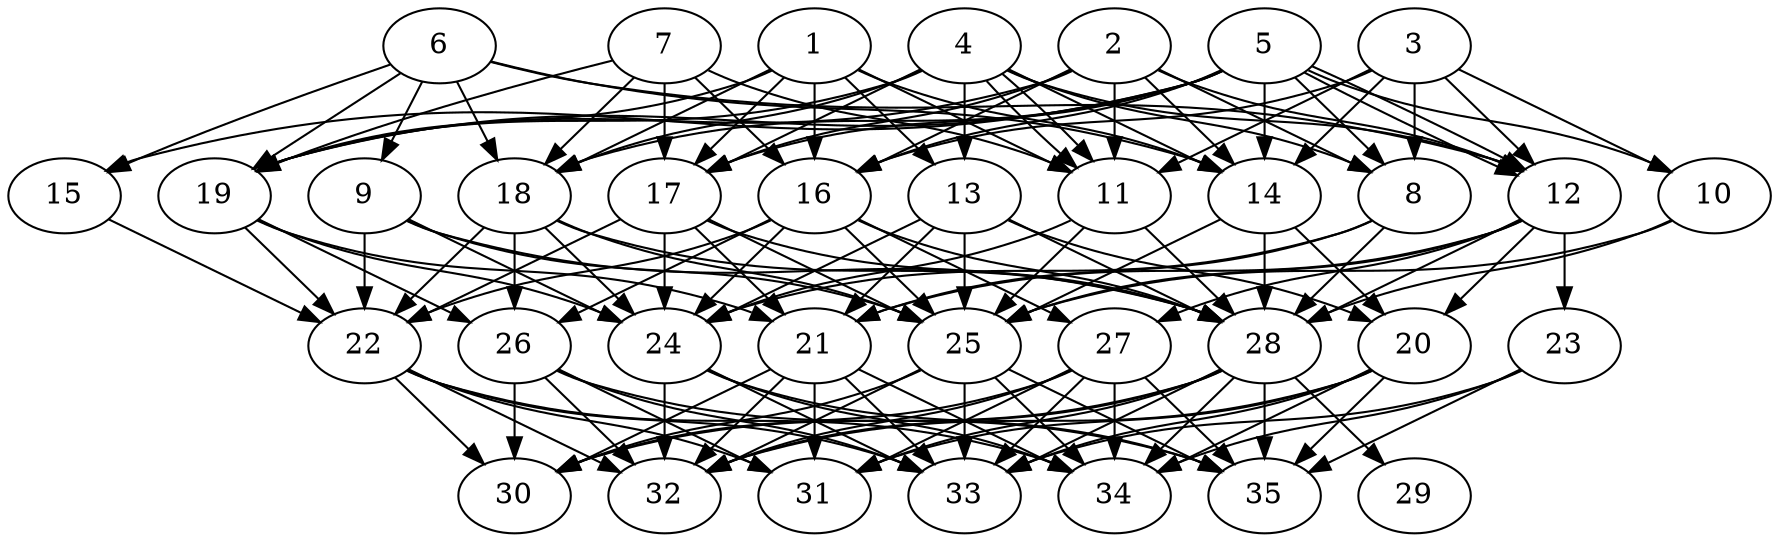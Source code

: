 // DAG automatically generated by daggen at Thu Oct  3 14:05:36 2019
// ./daggen --dot -n 35 --ccr 0.5 --fat 0.7 --regular 0.5 --density 0.9 --mindata 5242880 --maxdata 52428800 
digraph G {
  1 [size="40747008", alpha="0.09", expect_size="20373504"] 
  1 -> 11 [size ="20373504"]
  1 -> 13 [size ="20373504"]
  1 -> 14 [size ="20373504"]
  1 -> 16 [size ="20373504"]
  1 -> 17 [size ="20373504"]
  1 -> 18 [size ="20373504"]
  1 -> 19 [size ="20373504"]
  2 [size="89108480", alpha="0.09", expect_size="44554240"] 
  2 -> 8 [size ="44554240"]
  2 -> 11 [size ="44554240"]
  2 -> 12 [size ="44554240"]
  2 -> 14 [size ="44554240"]
  2 -> 16 [size ="44554240"]
  2 -> 17 [size ="44554240"]
  2 -> 19 [size ="44554240"]
  3 [size="37296128", alpha="0.19", expect_size="18648064"] 
  3 -> 8 [size ="18648064"]
  3 -> 10 [size ="18648064"]
  3 -> 11 [size ="18648064"]
  3 -> 12 [size ="18648064"]
  3 -> 14 [size ="18648064"]
  3 -> 16 [size ="18648064"]
  4 [size="87760896", alpha="0.09", expect_size="43880448"] 
  4 -> 8 [size ="43880448"]
  4 -> 11 [size ="43880448"]
  4 -> 11 [size ="43880448"]
  4 -> 12 [size ="43880448"]
  4 -> 13 [size ="43880448"]
  4 -> 14 [size ="43880448"]
  4 -> 17 [size ="43880448"]
  4 -> 18 [size ="43880448"]
  4 -> 19 [size ="43880448"]
  5 [size="66713600", alpha="0.08", expect_size="33356800"] 
  5 -> 8 [size ="33356800"]
  5 -> 10 [size ="33356800"]
  5 -> 12 [size ="33356800"]
  5 -> 12 [size ="33356800"]
  5 -> 14 [size ="33356800"]
  5 -> 15 [size ="33356800"]
  5 -> 16 [size ="33356800"]
  5 -> 17 [size ="33356800"]
  5 -> 18 [size ="33356800"]
  5 -> 19 [size ="33356800"]
  6 [size="19826688", alpha="0.12", expect_size="9913344"] 
  6 -> 9 [size ="9913344"]
  6 -> 12 [size ="9913344"]
  6 -> 14 [size ="9913344"]
  6 -> 15 [size ="9913344"]
  6 -> 18 [size ="9913344"]
  6 -> 19 [size ="9913344"]
  7 [size="57200640", alpha="0.05", expect_size="28600320"] 
  7 -> 11 [size ="28600320"]
  7 -> 16 [size ="28600320"]
  7 -> 17 [size ="28600320"]
  7 -> 18 [size ="28600320"]
  7 -> 19 [size ="28600320"]
  8 [size="18274304", alpha="0.12", expect_size="9137152"] 
  8 -> 21 [size ="9137152"]
  8 -> 24 [size ="9137152"]
  8 -> 28 [size ="9137152"]
  9 [size="16822272", alpha="0.14", expect_size="8411136"] 
  9 -> 22 [size ="8411136"]
  9 -> 24 [size ="8411136"]
  9 -> 25 [size ="8411136"]
  9 -> 28 [size ="8411136"]
  10 [size="26165248", alpha="0.20", expect_size="13082624"] 
  10 -> 25 [size ="13082624"]
  10 -> 28 [size ="13082624"]
  11 [size="100868096", alpha="0.09", expect_size="50434048"] 
  11 -> 24 [size ="50434048"]
  11 -> 25 [size ="50434048"]
  11 -> 28 [size ="50434048"]
  12 [size="49840128", alpha="0.17", expect_size="24920064"] 
  12 -> 20 [size ="24920064"]
  12 -> 21 [size ="24920064"]
  12 -> 23 [size ="24920064"]
  12 -> 25 [size ="24920064"]
  12 -> 27 [size ="24920064"]
  12 -> 28 [size ="24920064"]
  13 [size="90589184", alpha="0.07", expect_size="45294592"] 
  13 -> 20 [size ="45294592"]
  13 -> 21 [size ="45294592"]
  13 -> 24 [size ="45294592"]
  13 -> 25 [size ="45294592"]
  13 -> 28 [size ="45294592"]
  14 [size="86708224", alpha="0.11", expect_size="43354112"] 
  14 -> 20 [size ="43354112"]
  14 -> 25 [size ="43354112"]
  14 -> 28 [size ="43354112"]
  15 [size="36894720", alpha="0.11", expect_size="18447360"] 
  15 -> 22 [size ="18447360"]
  16 [size="76392448", alpha="0.05", expect_size="38196224"] 
  16 -> 22 [size ="38196224"]
  16 -> 24 [size ="38196224"]
  16 -> 25 [size ="38196224"]
  16 -> 26 [size ="38196224"]
  16 -> 27 [size ="38196224"]
  16 -> 28 [size ="38196224"]
  17 [size="37013504", alpha="0.05", expect_size="18506752"] 
  17 -> 21 [size ="18506752"]
  17 -> 22 [size ="18506752"]
  17 -> 24 [size ="18506752"]
  17 -> 25 [size ="18506752"]
  17 -> 28 [size ="18506752"]
  18 [size="60037120", alpha="0.20", expect_size="30018560"] 
  18 -> 22 [size ="30018560"]
  18 -> 24 [size ="30018560"]
  18 -> 25 [size ="30018560"]
  18 -> 26 [size ="30018560"]
  18 -> 28 [size ="30018560"]
  19 [size="21772288", alpha="0.02", expect_size="10886144"] 
  19 -> 21 [size ="10886144"]
  19 -> 22 [size ="10886144"]
  19 -> 24 [size ="10886144"]
  19 -> 26 [size ="10886144"]
  20 [size="89866240", alpha="0.16", expect_size="44933120"] 
  20 -> 31 [size ="44933120"]
  20 -> 32 [size ="44933120"]
  20 -> 33 [size ="44933120"]
  20 -> 34 [size ="44933120"]
  20 -> 35 [size ="44933120"]
  21 [size="88489984", alpha="0.16", expect_size="44244992"] 
  21 -> 30 [size ="44244992"]
  21 -> 31 [size ="44244992"]
  21 -> 32 [size ="44244992"]
  21 -> 33 [size ="44244992"]
  21 -> 34 [size ="44244992"]
  22 [size="37797888", alpha="0.13", expect_size="18898944"] 
  22 -> 30 [size ="18898944"]
  22 -> 31 [size ="18898944"]
  22 -> 32 [size ="18898944"]
  22 -> 33 [size ="18898944"]
  22 -> 34 [size ="18898944"]
  23 [size="21686272", alpha="0.16", expect_size="10843136"] 
  23 -> 33 [size ="10843136"]
  23 -> 34 [size ="10843136"]
  23 -> 35 [size ="10843136"]
  24 [size="53037056", alpha="0.15", expect_size="26518528"] 
  24 -> 32 [size ="26518528"]
  24 -> 33 [size ="26518528"]
  24 -> 34 [size ="26518528"]
  24 -> 35 [size ="26518528"]
  25 [size="12308480", alpha="0.06", expect_size="6154240"] 
  25 -> 30 [size ="6154240"]
  25 -> 32 [size ="6154240"]
  25 -> 33 [size ="6154240"]
  25 -> 34 [size ="6154240"]
  25 -> 35 [size ="6154240"]
  26 [size="65744896", alpha="0.19", expect_size="32872448"] 
  26 -> 30 [size ="32872448"]
  26 -> 31 [size ="32872448"]
  26 -> 32 [size ="32872448"]
  26 -> 33 [size ="32872448"]
  26 -> 35 [size ="32872448"]
  27 [size="88811520", alpha="0.01", expect_size="44405760"] 
  27 -> 30 [size ="44405760"]
  27 -> 31 [size ="44405760"]
  27 -> 32 [size ="44405760"]
  27 -> 33 [size ="44405760"]
  27 -> 34 [size ="44405760"]
  27 -> 35 [size ="44405760"]
  28 [size="19333120", alpha="0.06", expect_size="9666560"] 
  28 -> 29 [size ="9666560"]
  28 -> 30 [size ="9666560"]
  28 -> 31 [size ="9666560"]
  28 -> 32 [size ="9666560"]
  28 -> 33 [size ="9666560"]
  28 -> 34 [size ="9666560"]
  28 -> 35 [size ="9666560"]
  29 [size="18903040", alpha="0.11", expect_size="9451520"] 
  30 [size="30611456", alpha="0.00", expect_size="15305728"] 
  31 [size="13074432", alpha="0.09", expect_size="6537216"] 
  32 [size="90927104", alpha="0.05", expect_size="45463552"] 
  33 [size="59676672", alpha="0.19", expect_size="29838336"] 
  34 [size="40507392", alpha="0.08", expect_size="20253696"] 
  35 [size="16322560", alpha="0.04", expect_size="8161280"] 
}

